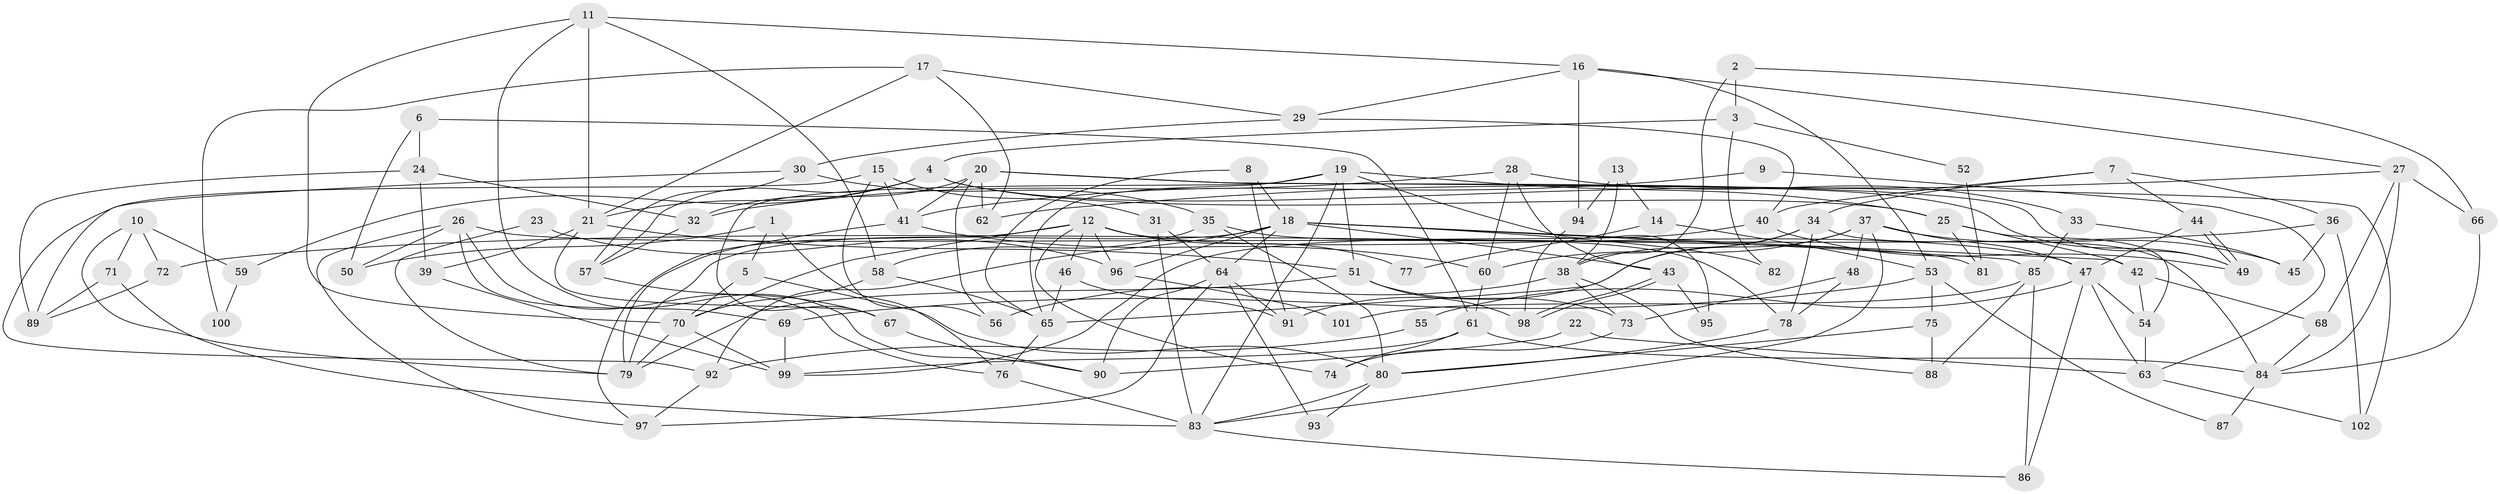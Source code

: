 // Generated by graph-tools (version 1.1) at 2025/02/03/09/25 03:02:10]
// undirected, 102 vertices, 204 edges
graph export_dot {
graph [start="1"]
  node [color=gray90,style=filled];
  1;
  2;
  3;
  4;
  5;
  6;
  7;
  8;
  9;
  10;
  11;
  12;
  13;
  14;
  15;
  16;
  17;
  18;
  19;
  20;
  21;
  22;
  23;
  24;
  25;
  26;
  27;
  28;
  29;
  30;
  31;
  32;
  33;
  34;
  35;
  36;
  37;
  38;
  39;
  40;
  41;
  42;
  43;
  44;
  45;
  46;
  47;
  48;
  49;
  50;
  51;
  52;
  53;
  54;
  55;
  56;
  57;
  58;
  59;
  60;
  61;
  62;
  63;
  64;
  65;
  66;
  67;
  68;
  69;
  70;
  71;
  72;
  73;
  74;
  75;
  76;
  77;
  78;
  79;
  80;
  81;
  82;
  83;
  84;
  85;
  86;
  87;
  88;
  89;
  90;
  91;
  92;
  93;
  94;
  95;
  96;
  97;
  98;
  99;
  100;
  101;
  102;
  1 -- 5;
  1 -- 50;
  1 -- 76;
  2 -- 66;
  2 -- 38;
  2 -- 3;
  3 -- 4;
  3 -- 52;
  3 -- 82;
  4 -- 49;
  4 -- 25;
  4 -- 21;
  4 -- 57;
  4 -- 59;
  5 -- 70;
  5 -- 80;
  6 -- 61;
  6 -- 24;
  6 -- 50;
  7 -- 40;
  7 -- 44;
  7 -- 34;
  7 -- 36;
  8 -- 91;
  8 -- 65;
  8 -- 18;
  9 -- 41;
  9 -- 63;
  10 -- 79;
  10 -- 71;
  10 -- 59;
  10 -- 72;
  11 -- 70;
  11 -- 16;
  11 -- 21;
  11 -- 58;
  11 -- 90;
  12 -- 70;
  12 -- 46;
  12 -- 47;
  12 -- 74;
  12 -- 77;
  12 -- 96;
  12 -- 97;
  13 -- 94;
  13 -- 38;
  13 -- 14;
  14 -- 53;
  14 -- 77;
  15 -- 41;
  15 -- 92;
  15 -- 31;
  15 -- 56;
  16 -- 29;
  16 -- 27;
  16 -- 53;
  16 -- 94;
  17 -- 21;
  17 -- 29;
  17 -- 62;
  17 -- 100;
  18 -- 85;
  18 -- 42;
  18 -- 43;
  18 -- 64;
  18 -- 79;
  18 -- 82;
  18 -- 92;
  18 -- 96;
  19 -- 51;
  19 -- 83;
  19 -- 25;
  19 -- 65;
  19 -- 67;
  19 -- 95;
  20 -- 62;
  20 -- 32;
  20 -- 41;
  20 -- 49;
  20 -- 56;
  20 -- 102;
  21 -- 39;
  21 -- 51;
  21 -- 67;
  22 -- 63;
  22 -- 90;
  23 -- 96;
  23 -- 79;
  24 -- 89;
  24 -- 32;
  24 -- 39;
  25 -- 54;
  25 -- 42;
  25 -- 81;
  26 -- 97;
  26 -- 69;
  26 -- 50;
  26 -- 76;
  26 -- 81;
  27 -- 84;
  27 -- 68;
  27 -- 62;
  27 -- 66;
  28 -- 43;
  28 -- 60;
  28 -- 32;
  28 -- 33;
  29 -- 30;
  29 -- 40;
  30 -- 57;
  30 -- 35;
  30 -- 89;
  31 -- 64;
  31 -- 83;
  32 -- 57;
  33 -- 45;
  33 -- 85;
  34 -- 78;
  34 -- 38;
  34 -- 84;
  34 -- 91;
  35 -- 80;
  35 -- 58;
  35 -- 78;
  36 -- 102;
  36 -- 45;
  36 -- 72;
  37 -- 65;
  37 -- 83;
  37 -- 45;
  37 -- 47;
  37 -- 48;
  37 -- 60;
  38 -- 56;
  38 -- 73;
  38 -- 88;
  39 -- 99;
  40 -- 99;
  40 -- 49;
  41 -- 79;
  41 -- 60;
  42 -- 54;
  42 -- 68;
  43 -- 98;
  43 -- 98;
  43 -- 95;
  44 -- 49;
  44 -- 49;
  44 -- 47;
  46 -- 91;
  46 -- 65;
  47 -- 54;
  47 -- 55;
  47 -- 63;
  47 -- 86;
  48 -- 73;
  48 -- 78;
  51 -- 73;
  51 -- 79;
  51 -- 98;
  52 -- 81;
  53 -- 75;
  53 -- 69;
  53 -- 87;
  54 -- 63;
  55 -- 92;
  57 -- 67;
  58 -- 65;
  58 -- 70;
  59 -- 100;
  60 -- 61;
  61 -- 99;
  61 -- 74;
  61 -- 84;
  63 -- 102;
  64 -- 90;
  64 -- 91;
  64 -- 93;
  64 -- 97;
  65 -- 76;
  66 -- 84;
  67 -- 90;
  68 -- 84;
  69 -- 99;
  70 -- 79;
  70 -- 99;
  71 -- 83;
  71 -- 89;
  72 -- 89;
  73 -- 74;
  75 -- 80;
  75 -- 88;
  76 -- 83;
  78 -- 80;
  80 -- 83;
  80 -- 93;
  83 -- 86;
  84 -- 87;
  85 -- 86;
  85 -- 88;
  85 -- 101;
  92 -- 97;
  94 -- 98;
  96 -- 101;
}
